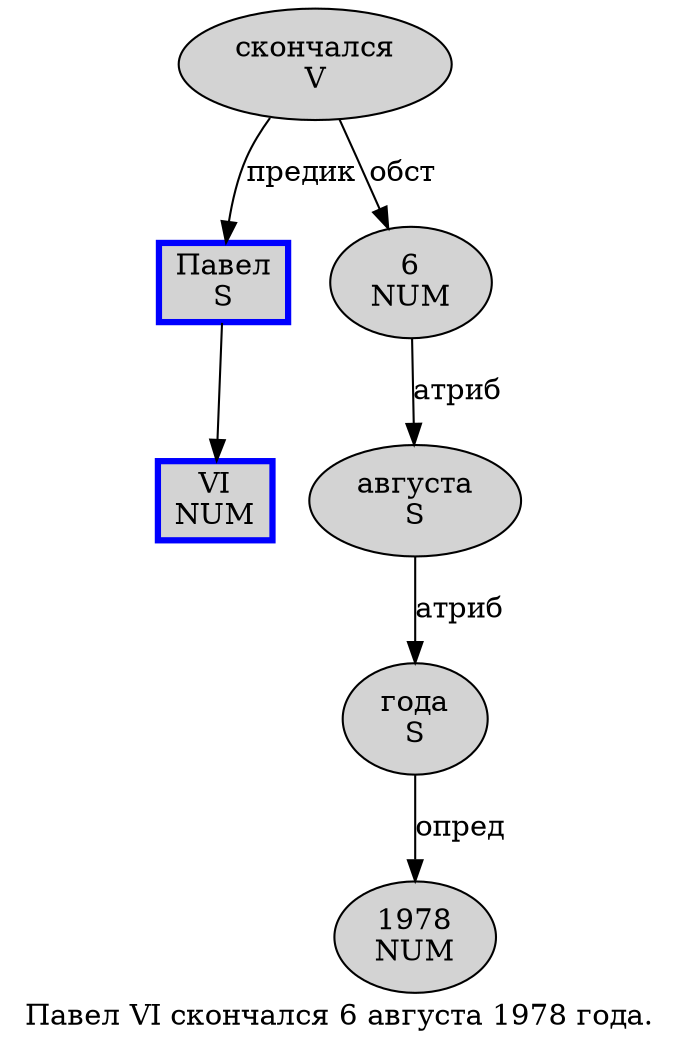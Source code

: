 digraph SENTENCE_1569 {
	graph [label="Павел VI скончался 6 августа 1978 года."]
	node [style=filled]
		0 [label="Павел
S" color=blue fillcolor=lightgray penwidth=3 shape=box]
		1 [label="VI
NUM" color=blue fillcolor=lightgray penwidth=3 shape=box]
		2 [label="скончался
V" color="" fillcolor=lightgray penwidth=1 shape=ellipse]
		3 [label="6
NUM" color="" fillcolor=lightgray penwidth=1 shape=ellipse]
		4 [label="августа
S" color="" fillcolor=lightgray penwidth=1 shape=ellipse]
		5 [label="1978
NUM" color="" fillcolor=lightgray penwidth=1 shape=ellipse]
		6 [label="года
S" color="" fillcolor=lightgray penwidth=1 shape=ellipse]
			4 -> 6 [label="атриб"]
			3 -> 4 [label="атриб"]
			6 -> 5 [label="опред"]
			0 -> 1
			2 -> 0 [label="предик"]
			2 -> 3 [label="обст"]
}